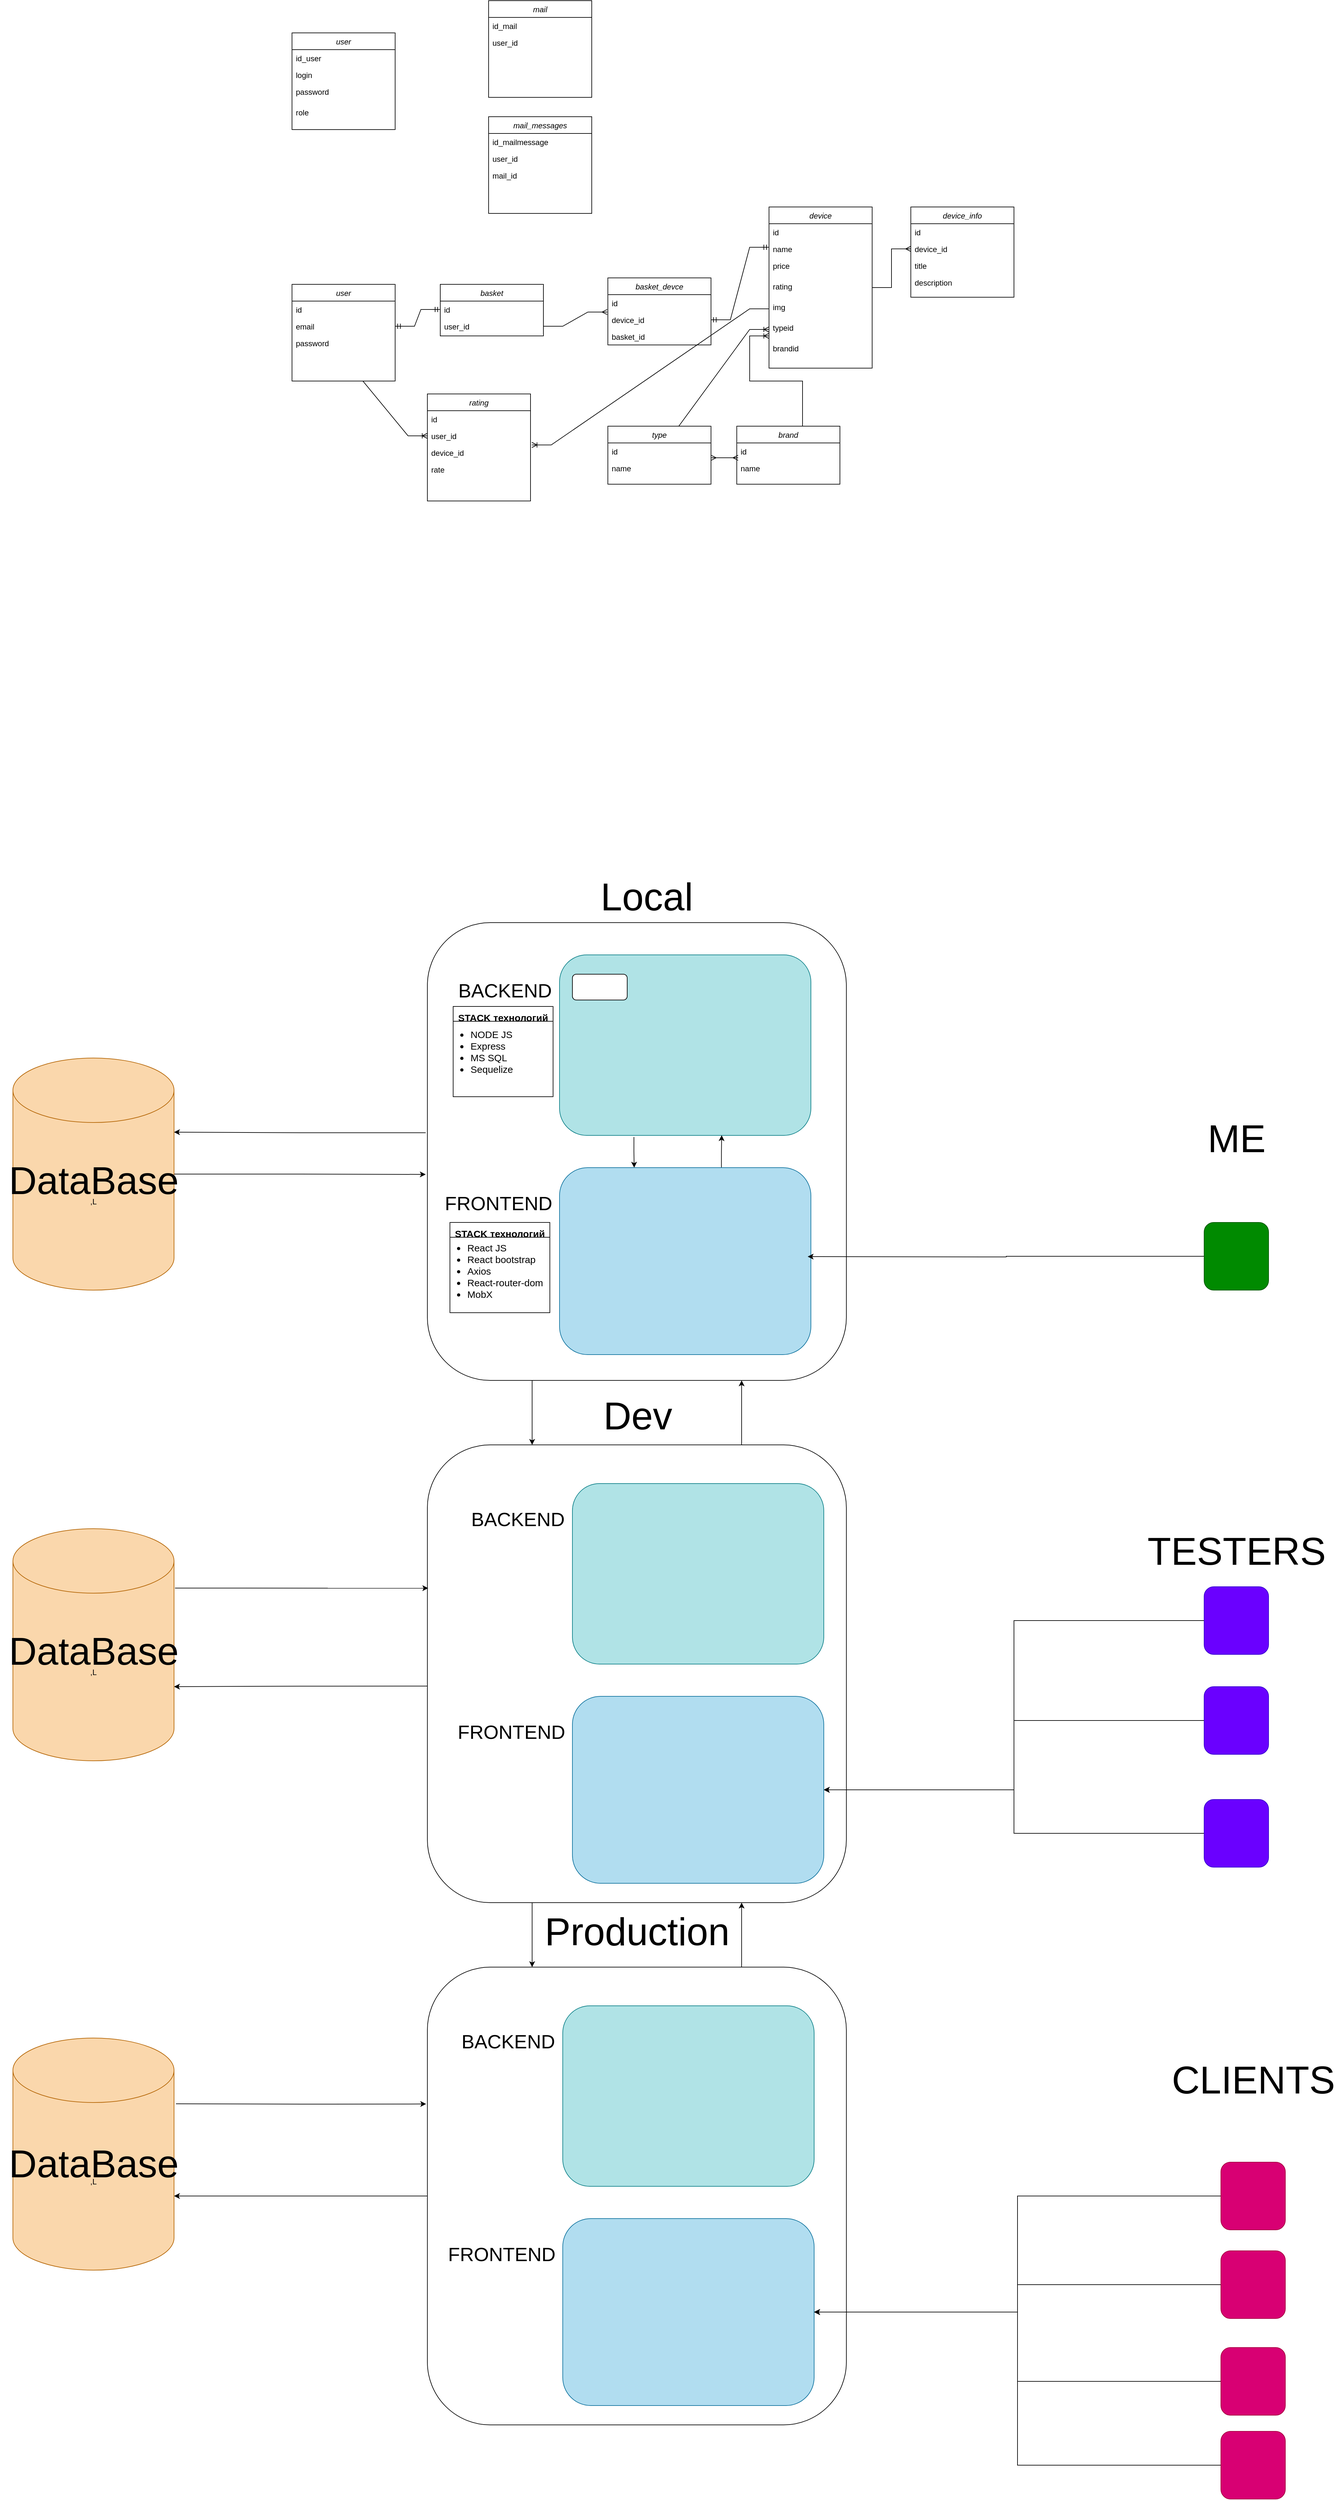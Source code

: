 <mxfile version="20.6.0" type="github">
  <diagram id="C5RBs43oDa-KdzZeNtuy" name="Page-1">
    <mxGraphModel dx="3427" dy="2606" grid="1" gridSize="10" guides="1" tooltips="1" connect="1" arrows="1" fold="1" page="1" pageScale="1" pageWidth="827" pageHeight="1169" math="0" shadow="0">
      <root>
        <mxCell id="WIyWlLk6GJQsqaUBKTNV-0" />
        <mxCell id="WIyWlLk6GJQsqaUBKTNV-1" parent="WIyWlLk6GJQsqaUBKTNV-0" />
        <mxCell id="zkfFHV4jXpPFQw0GAbJ--0" value="user" style="swimlane;fontStyle=2;align=center;verticalAlign=top;childLayout=stackLayout;horizontal=1;startSize=26;horizontalStack=0;resizeParent=1;resizeLast=0;collapsible=1;marginBottom=0;rounded=0;shadow=0;strokeWidth=1;" parent="WIyWlLk6GJQsqaUBKTNV-1" vertex="1">
          <mxGeometry x="-250" y="-300" width="160" height="150" as="geometry">
            <mxRectangle x="230" y="140" width="160" height="26" as="alternateBounds" />
          </mxGeometry>
        </mxCell>
        <mxCell id="zkfFHV4jXpPFQw0GAbJ--1" value="id" style="text;align=left;verticalAlign=top;spacingLeft=4;spacingRight=4;overflow=hidden;rotatable=0;points=[[0,0.5],[1,0.5]];portConstraint=eastwest;" parent="zkfFHV4jXpPFQw0GAbJ--0" vertex="1">
          <mxGeometry y="26" width="160" height="26" as="geometry" />
        </mxCell>
        <mxCell id="zkfFHV4jXpPFQw0GAbJ--2" value="email" style="text;align=left;verticalAlign=top;spacingLeft=4;spacingRight=4;overflow=hidden;rotatable=0;points=[[0,0.5],[1,0.5]];portConstraint=eastwest;rounded=0;shadow=0;html=0;" parent="zkfFHV4jXpPFQw0GAbJ--0" vertex="1">
          <mxGeometry y="52" width="160" height="26" as="geometry" />
        </mxCell>
        <mxCell id="zkfFHV4jXpPFQw0GAbJ--3" value="password" style="text;align=left;verticalAlign=top;spacingLeft=4;spacingRight=4;overflow=hidden;rotatable=0;points=[[0,0.5],[1,0.5]];portConstraint=eastwest;rounded=0;shadow=0;html=0;" parent="zkfFHV4jXpPFQw0GAbJ--0" vertex="1">
          <mxGeometry y="78" width="160" height="32" as="geometry" />
        </mxCell>
        <mxCell id="rboangWgK6ihW0emlWpL-8" value="basket" style="swimlane;fontStyle=2;align=center;verticalAlign=top;childLayout=stackLayout;horizontal=1;startSize=26;horizontalStack=0;resizeParent=1;resizeLast=0;collapsible=1;marginBottom=0;rounded=0;shadow=0;strokeWidth=1;" parent="WIyWlLk6GJQsqaUBKTNV-1" vertex="1">
          <mxGeometry x="-20" y="-300" width="160" height="80" as="geometry">
            <mxRectangle x="230" y="140" width="160" height="26" as="alternateBounds" />
          </mxGeometry>
        </mxCell>
        <mxCell id="rboangWgK6ihW0emlWpL-9" value="id" style="text;align=left;verticalAlign=top;spacingLeft=4;spacingRight=4;overflow=hidden;rotatable=0;points=[[0,0.5],[1,0.5]];portConstraint=eastwest;" parent="rboangWgK6ihW0emlWpL-8" vertex="1">
          <mxGeometry y="26" width="160" height="26" as="geometry" />
        </mxCell>
        <mxCell id="rboangWgK6ihW0emlWpL-10" value="user_id" style="text;align=left;verticalAlign=top;spacingLeft=4;spacingRight=4;overflow=hidden;rotatable=0;points=[[0,0.5],[1,0.5]];portConstraint=eastwest;rounded=0;shadow=0;html=0;" parent="rboangWgK6ihW0emlWpL-8" vertex="1">
          <mxGeometry y="52" width="160" height="26" as="geometry" />
        </mxCell>
        <mxCell id="rboangWgK6ihW0emlWpL-14" value="" style="edgeStyle=entityRelationEdgeStyle;fontSize=12;html=1;endArrow=ERmandOne;startArrow=ERmandOne;rounded=0;exitX=1;exitY=0.5;exitDx=0;exitDy=0;entryX=0;entryY=0.5;entryDx=0;entryDy=0;" parent="WIyWlLk6GJQsqaUBKTNV-1" source="zkfFHV4jXpPFQw0GAbJ--2" target="rboangWgK6ihW0emlWpL-9" edge="1">
          <mxGeometry width="100" height="100" relative="1" as="geometry">
            <mxPoint x="200" y="-200" as="sourcePoint" />
            <mxPoint x="300" y="-300" as="targetPoint" />
          </mxGeometry>
        </mxCell>
        <mxCell id="rboangWgK6ihW0emlWpL-15" value="device" style="swimlane;fontStyle=2;align=center;verticalAlign=top;childLayout=stackLayout;horizontal=1;startSize=26;horizontalStack=0;resizeParent=1;resizeLast=0;collapsible=1;marginBottom=0;rounded=0;shadow=0;strokeWidth=1;" parent="WIyWlLk6GJQsqaUBKTNV-1" vertex="1">
          <mxGeometry x="490" y="-420" width="160" height="250" as="geometry">
            <mxRectangle x="230" y="140" width="160" height="26" as="alternateBounds" />
          </mxGeometry>
        </mxCell>
        <mxCell id="rboangWgK6ihW0emlWpL-16" value="id" style="text;align=left;verticalAlign=top;spacingLeft=4;spacingRight=4;overflow=hidden;rotatable=0;points=[[0,0.5],[1,0.5]];portConstraint=eastwest;" parent="rboangWgK6ihW0emlWpL-15" vertex="1">
          <mxGeometry y="26" width="160" height="26" as="geometry" />
        </mxCell>
        <mxCell id="rboangWgK6ihW0emlWpL-17" value="name" style="text;align=left;verticalAlign=top;spacingLeft=4;spacingRight=4;overflow=hidden;rotatable=0;points=[[0,0.5],[1,0.5]];portConstraint=eastwest;rounded=0;shadow=0;html=0;" parent="rboangWgK6ihW0emlWpL-15" vertex="1">
          <mxGeometry y="52" width="160" height="26" as="geometry" />
        </mxCell>
        <mxCell id="rboangWgK6ihW0emlWpL-18" value="price" style="text;align=left;verticalAlign=top;spacingLeft=4;spacingRight=4;overflow=hidden;rotatable=0;points=[[0,0.5],[1,0.5]];portConstraint=eastwest;rounded=0;shadow=0;html=0;" parent="rboangWgK6ihW0emlWpL-15" vertex="1">
          <mxGeometry y="78" width="160" height="32" as="geometry" />
        </mxCell>
        <mxCell id="rboangWgK6ihW0emlWpL-19" value="rating" style="text;align=left;verticalAlign=top;spacingLeft=4;spacingRight=4;overflow=hidden;rotatable=0;points=[[0,0.5],[1,0.5]];portConstraint=eastwest;rounded=0;shadow=0;html=0;" parent="rboangWgK6ihW0emlWpL-15" vertex="1">
          <mxGeometry y="110" width="160" height="32" as="geometry" />
        </mxCell>
        <mxCell id="rboangWgK6ihW0emlWpL-20" value="img" style="text;align=left;verticalAlign=top;spacingLeft=4;spacingRight=4;overflow=hidden;rotatable=0;points=[[0,0.5],[1,0.5]];portConstraint=eastwest;rounded=0;shadow=0;html=0;" parent="rboangWgK6ihW0emlWpL-15" vertex="1">
          <mxGeometry y="142" width="160" height="32" as="geometry" />
        </mxCell>
        <mxCell id="rboangWgK6ihW0emlWpL-21" value="typeid" style="text;align=left;verticalAlign=top;spacingLeft=4;spacingRight=4;overflow=hidden;rotatable=0;points=[[0,0.5],[1,0.5]];portConstraint=eastwest;rounded=0;shadow=0;html=0;" parent="rboangWgK6ihW0emlWpL-15" vertex="1">
          <mxGeometry y="174" width="160" height="32" as="geometry" />
        </mxCell>
        <mxCell id="rboangWgK6ihW0emlWpL-22" value="brandid" style="text;align=left;verticalAlign=top;spacingLeft=4;spacingRight=4;overflow=hidden;rotatable=0;points=[[0,0.5],[1,0.5]];portConstraint=eastwest;rounded=0;shadow=0;html=0;" parent="rboangWgK6ihW0emlWpL-15" vertex="1">
          <mxGeometry y="206" width="160" height="32" as="geometry" />
        </mxCell>
        <mxCell id="rboangWgK6ihW0emlWpL-23" value="brand" style="swimlane;fontStyle=2;align=center;verticalAlign=top;childLayout=stackLayout;horizontal=1;startSize=26;horizontalStack=0;resizeParent=1;resizeLast=0;collapsible=1;marginBottom=0;rounded=0;shadow=0;strokeWidth=1;" parent="WIyWlLk6GJQsqaUBKTNV-1" vertex="1">
          <mxGeometry x="440" y="-80" width="160" height="90" as="geometry">
            <mxRectangle x="230" y="140" width="160" height="26" as="alternateBounds" />
          </mxGeometry>
        </mxCell>
        <mxCell id="rboangWgK6ihW0emlWpL-24" value="id" style="text;align=left;verticalAlign=top;spacingLeft=4;spacingRight=4;overflow=hidden;rotatable=0;points=[[0,0.5],[1,0.5]];portConstraint=eastwest;" parent="rboangWgK6ihW0emlWpL-23" vertex="1">
          <mxGeometry y="26" width="160" height="26" as="geometry" />
        </mxCell>
        <mxCell id="rboangWgK6ihW0emlWpL-25" value="name" style="text;align=left;verticalAlign=top;spacingLeft=4;spacingRight=4;overflow=hidden;rotatable=0;points=[[0,0.5],[1,0.5]];portConstraint=eastwest;rounded=0;shadow=0;html=0;" parent="rboangWgK6ihW0emlWpL-23" vertex="1">
          <mxGeometry y="52" width="160" height="26" as="geometry" />
        </mxCell>
        <mxCell id="rboangWgK6ihW0emlWpL-31" value="type" style="swimlane;fontStyle=2;align=center;verticalAlign=top;childLayout=stackLayout;horizontal=1;startSize=26;horizontalStack=0;resizeParent=1;resizeLast=0;collapsible=1;marginBottom=0;rounded=0;shadow=0;strokeWidth=1;" parent="WIyWlLk6GJQsqaUBKTNV-1" vertex="1">
          <mxGeometry x="240" y="-80" width="160" height="90" as="geometry">
            <mxRectangle x="230" y="140" width="160" height="26" as="alternateBounds" />
          </mxGeometry>
        </mxCell>
        <mxCell id="rboangWgK6ihW0emlWpL-32" value="id" style="text;align=left;verticalAlign=top;spacingLeft=4;spacingRight=4;overflow=hidden;rotatable=0;points=[[0,0.5],[1,0.5]];portConstraint=eastwest;" parent="rboangWgK6ihW0emlWpL-31" vertex="1">
          <mxGeometry y="26" width="160" height="26" as="geometry" />
        </mxCell>
        <mxCell id="rboangWgK6ihW0emlWpL-33" value="name" style="text;align=left;verticalAlign=top;spacingLeft=4;spacingRight=4;overflow=hidden;rotatable=0;points=[[0,0.5],[1,0.5]];portConstraint=eastwest;rounded=0;shadow=0;html=0;" parent="rboangWgK6ihW0emlWpL-31" vertex="1">
          <mxGeometry y="52" width="160" height="26" as="geometry" />
        </mxCell>
        <mxCell id="rboangWgK6ihW0emlWpL-39" value="" style="edgeStyle=entityRelationEdgeStyle;fontSize=12;html=1;endArrow=ERoneToMany;rounded=0;entryX=0;entryY=0.5;entryDx=0;entryDy=0;exitX=0.5;exitY=0;exitDx=0;exitDy=0;" parent="WIyWlLk6GJQsqaUBKTNV-1" source="rboangWgK6ihW0emlWpL-31" target="rboangWgK6ihW0emlWpL-21" edge="1">
          <mxGeometry width="100" height="100" relative="1" as="geometry">
            <mxPoint x="150" y="-110" as="sourcePoint" />
            <mxPoint x="250" y="-210" as="targetPoint" />
          </mxGeometry>
        </mxCell>
        <mxCell id="rboangWgK6ihW0emlWpL-44" value="" style="edgeStyle=entityRelationEdgeStyle;fontSize=12;html=1;endArrow=ERmany;startArrow=ERmany;rounded=0;entryX=0.013;entryY=-0.115;entryDx=0;entryDy=0;entryPerimeter=0;exitX=1;exitY=0.885;exitDx=0;exitDy=0;exitPerimeter=0;" parent="WIyWlLk6GJQsqaUBKTNV-1" source="rboangWgK6ihW0emlWpL-32" target="rboangWgK6ihW0emlWpL-25" edge="1">
          <mxGeometry width="100" height="100" relative="1" as="geometry">
            <mxPoint x="150" y="-110" as="sourcePoint" />
            <mxPoint x="250" y="-210" as="targetPoint" />
          </mxGeometry>
        </mxCell>
        <mxCell id="rboangWgK6ihW0emlWpL-45" value="device_info" style="swimlane;fontStyle=2;align=center;verticalAlign=top;childLayout=stackLayout;horizontal=1;startSize=26;horizontalStack=0;resizeParent=1;resizeLast=0;collapsible=1;marginBottom=0;rounded=0;shadow=0;strokeWidth=1;" parent="WIyWlLk6GJQsqaUBKTNV-1" vertex="1">
          <mxGeometry x="710" y="-420" width="160" height="140" as="geometry">
            <mxRectangle x="230" y="140" width="160" height="26" as="alternateBounds" />
          </mxGeometry>
        </mxCell>
        <mxCell id="rboangWgK6ihW0emlWpL-46" value="id" style="text;align=left;verticalAlign=top;spacingLeft=4;spacingRight=4;overflow=hidden;rotatable=0;points=[[0,0.5],[1,0.5]];portConstraint=eastwest;" parent="rboangWgK6ihW0emlWpL-45" vertex="1">
          <mxGeometry y="26" width="160" height="26" as="geometry" />
        </mxCell>
        <mxCell id="rboangWgK6ihW0emlWpL-47" value="device_id" style="text;align=left;verticalAlign=top;spacingLeft=4;spacingRight=4;overflow=hidden;rotatable=0;points=[[0,0.5],[1,0.5]];portConstraint=eastwest;rounded=0;shadow=0;html=0;" parent="rboangWgK6ihW0emlWpL-45" vertex="1">
          <mxGeometry y="52" width="160" height="26" as="geometry" />
        </mxCell>
        <mxCell id="rboangWgK6ihW0emlWpL-48" value="title" style="text;align=left;verticalAlign=top;spacingLeft=4;spacingRight=4;overflow=hidden;rotatable=0;points=[[0,0.5],[1,0.5]];portConstraint=eastwest;rounded=0;shadow=0;html=0;" parent="rboangWgK6ihW0emlWpL-45" vertex="1">
          <mxGeometry y="78" width="160" height="26" as="geometry" />
        </mxCell>
        <mxCell id="rboangWgK6ihW0emlWpL-54" value="description" style="text;align=left;verticalAlign=top;spacingLeft=4;spacingRight=4;overflow=hidden;rotatable=0;points=[[0,0.5],[1,0.5]];portConstraint=eastwest;rounded=0;shadow=0;html=0;" parent="rboangWgK6ihW0emlWpL-45" vertex="1">
          <mxGeometry y="104" width="160" height="26" as="geometry" />
        </mxCell>
        <mxCell id="rboangWgK6ihW0emlWpL-52" value="" style="edgeStyle=entityRelationEdgeStyle;fontSize=12;html=1;endArrow=ERmany;rounded=0;exitX=1;exitY=0.5;exitDx=0;exitDy=0;entryX=0;entryY=0.5;entryDx=0;entryDy=0;" parent="WIyWlLk6GJQsqaUBKTNV-1" source="rboangWgK6ihW0emlWpL-15" target="rboangWgK6ihW0emlWpL-47" edge="1">
          <mxGeometry width="100" height="100" relative="1" as="geometry">
            <mxPoint x="840" y="-120" as="sourcePoint" />
            <mxPoint x="940" y="-220" as="targetPoint" />
          </mxGeometry>
        </mxCell>
        <mxCell id="rboangWgK6ihW0emlWpL-53" value="" style="edgeStyle=entityRelationEdgeStyle;fontSize=12;html=1;endArrow=ERoneToMany;rounded=0;exitX=0.45;exitY=0;exitDx=0;exitDy=0;exitPerimeter=0;" parent="WIyWlLk6GJQsqaUBKTNV-1" source="rboangWgK6ihW0emlWpL-23" edge="1">
          <mxGeometry width="100" height="100" relative="1" as="geometry">
            <mxPoint x="330" y="-70" as="sourcePoint" />
            <mxPoint x="490" y="-220" as="targetPoint" />
          </mxGeometry>
        </mxCell>
        <mxCell id="rboangWgK6ihW0emlWpL-55" value="basket_devce" style="swimlane;fontStyle=2;align=center;verticalAlign=top;childLayout=stackLayout;horizontal=1;startSize=26;horizontalStack=0;resizeParent=1;resizeLast=0;collapsible=1;marginBottom=0;rounded=0;shadow=0;strokeWidth=1;" parent="WIyWlLk6GJQsqaUBKTNV-1" vertex="1">
          <mxGeometry x="240" y="-310" width="160" height="104" as="geometry">
            <mxRectangle x="230" y="140" width="160" height="26" as="alternateBounds" />
          </mxGeometry>
        </mxCell>
        <mxCell id="rboangWgK6ihW0emlWpL-56" value="id" style="text;align=left;verticalAlign=top;spacingLeft=4;spacingRight=4;overflow=hidden;rotatable=0;points=[[0,0.5],[1,0.5]];portConstraint=eastwest;" parent="rboangWgK6ihW0emlWpL-55" vertex="1">
          <mxGeometry y="26" width="160" height="26" as="geometry" />
        </mxCell>
        <mxCell id="rboangWgK6ihW0emlWpL-57" value="device_id" style="text;align=left;verticalAlign=top;spacingLeft=4;spacingRight=4;overflow=hidden;rotatable=0;points=[[0,0.5],[1,0.5]];portConstraint=eastwest;rounded=0;shadow=0;html=0;" parent="rboangWgK6ihW0emlWpL-55" vertex="1">
          <mxGeometry y="52" width="160" height="26" as="geometry" />
        </mxCell>
        <mxCell id="rboangWgK6ihW0emlWpL-58" value="basket_id" style="text;align=left;verticalAlign=top;spacingLeft=4;spacingRight=4;overflow=hidden;rotatable=0;points=[[0,0.5],[1,0.5]];portConstraint=eastwest;rounded=0;shadow=0;html=0;" parent="rboangWgK6ihW0emlWpL-55" vertex="1">
          <mxGeometry y="78" width="160" height="26" as="geometry" />
        </mxCell>
        <mxCell id="rboangWgK6ihW0emlWpL-59" value="" style="edgeStyle=entityRelationEdgeStyle;fontSize=12;html=1;endArrow=ERmany;rounded=0;exitX=1;exitY=0.5;exitDx=0;exitDy=0;entryX=-0.006;entryY=1.038;entryDx=0;entryDy=0;entryPerimeter=0;" parent="WIyWlLk6GJQsqaUBKTNV-1" source="rboangWgK6ihW0emlWpL-10" target="rboangWgK6ihW0emlWpL-56" edge="1">
          <mxGeometry width="100" height="100" relative="1" as="geometry">
            <mxPoint x="450" y="-110" as="sourcePoint" />
            <mxPoint x="550" y="-210" as="targetPoint" />
          </mxGeometry>
        </mxCell>
        <mxCell id="6lR0rW1rz3o3aoI56mxL-0" value="" style="edgeStyle=entityRelationEdgeStyle;fontSize=12;html=1;endArrow=ERmandOne;startArrow=ERmandOne;rounded=0;exitX=1;exitY=0.5;exitDx=0;exitDy=0;entryX=0;entryY=0.25;entryDx=0;entryDy=0;" parent="WIyWlLk6GJQsqaUBKTNV-1" source="rboangWgK6ihW0emlWpL-57" target="rboangWgK6ihW0emlWpL-15" edge="1">
          <mxGeometry width="100" height="100" relative="1" as="geometry">
            <mxPoint x="340" y="-110" as="sourcePoint" />
            <mxPoint x="440" y="-210" as="targetPoint" />
          </mxGeometry>
        </mxCell>
        <mxCell id="6lR0rW1rz3o3aoI56mxL-1" value="rating&#xa;" style="swimlane;fontStyle=2;align=center;verticalAlign=top;childLayout=stackLayout;horizontal=1;startSize=26;horizontalStack=0;resizeParent=1;resizeLast=0;collapsible=1;marginBottom=0;rounded=0;shadow=0;strokeWidth=1;" parent="WIyWlLk6GJQsqaUBKTNV-1" vertex="1">
          <mxGeometry x="-40" y="-130" width="160" height="166" as="geometry">
            <mxRectangle x="230" y="140" width="160" height="26" as="alternateBounds" />
          </mxGeometry>
        </mxCell>
        <mxCell id="6lR0rW1rz3o3aoI56mxL-2" value="id" style="text;align=left;verticalAlign=top;spacingLeft=4;spacingRight=4;overflow=hidden;rotatable=0;points=[[0,0.5],[1,0.5]];portConstraint=eastwest;" parent="6lR0rW1rz3o3aoI56mxL-1" vertex="1">
          <mxGeometry y="26" width="160" height="26" as="geometry" />
        </mxCell>
        <mxCell id="6lR0rW1rz3o3aoI56mxL-3" value="user_id" style="text;align=left;verticalAlign=top;spacingLeft=4;spacingRight=4;overflow=hidden;rotatable=0;points=[[0,0.5],[1,0.5]];portConstraint=eastwest;rounded=0;shadow=0;html=0;" parent="6lR0rW1rz3o3aoI56mxL-1" vertex="1">
          <mxGeometry y="52" width="160" height="26" as="geometry" />
        </mxCell>
        <mxCell id="6lR0rW1rz3o3aoI56mxL-4" value="device_id" style="text;align=left;verticalAlign=top;spacingLeft=4;spacingRight=4;overflow=hidden;rotatable=0;points=[[0,0.5],[1,0.5]];portConstraint=eastwest;rounded=0;shadow=0;html=0;" parent="6lR0rW1rz3o3aoI56mxL-1" vertex="1">
          <mxGeometry y="78" width="160" height="26" as="geometry" />
        </mxCell>
        <mxCell id="6lR0rW1rz3o3aoI56mxL-5" value="rate" style="text;align=left;verticalAlign=top;spacingLeft=4;spacingRight=4;overflow=hidden;rotatable=0;points=[[0,0.5],[1,0.5]];portConstraint=eastwest;rounded=0;shadow=0;html=0;" parent="6lR0rW1rz3o3aoI56mxL-1" vertex="1">
          <mxGeometry y="104" width="160" height="26" as="geometry" />
        </mxCell>
        <mxCell id="6lR0rW1rz3o3aoI56mxL-6" value="" style="edgeStyle=entityRelationEdgeStyle;fontSize=12;html=1;endArrow=ERoneToMany;rounded=0;exitX=0;exitY=0.5;exitDx=0;exitDy=0;entryX=1.013;entryY=0.043;entryDx=0;entryDy=0;entryPerimeter=0;" parent="WIyWlLk6GJQsqaUBKTNV-1" source="rboangWgK6ihW0emlWpL-20" target="6lR0rW1rz3o3aoI56mxL-4" edge="1">
          <mxGeometry width="100" height="100" relative="1" as="geometry">
            <mxPoint x="330" y="-40" as="sourcePoint" />
            <mxPoint x="430" y="-140" as="targetPoint" />
          </mxGeometry>
        </mxCell>
        <mxCell id="6lR0rW1rz3o3aoI56mxL-7" value="" style="edgeStyle=entityRelationEdgeStyle;fontSize=12;html=1;endArrow=ERoneToMany;rounded=0;exitX=0.5;exitY=1;exitDx=0;exitDy=0;entryX=0;entryY=0.5;entryDx=0;entryDy=0;" parent="WIyWlLk6GJQsqaUBKTNV-1" source="zkfFHV4jXpPFQw0GAbJ--0" target="6lR0rW1rz3o3aoI56mxL-3" edge="1">
          <mxGeometry width="100" height="100" relative="1" as="geometry">
            <mxPoint x="330" y="-40" as="sourcePoint" />
            <mxPoint x="-100" y="20" as="targetPoint" />
          </mxGeometry>
        </mxCell>
        <mxCell id="-Y3-FACNBWRvLeMyqKT1-15" style="edgeStyle=orthogonalEdgeStyle;rounded=0;orthogonalLoop=1;jettySize=auto;html=1;exitX=-0.004;exitY=0.459;exitDx=0;exitDy=0;entryX=1;entryY=0;entryDx=0;entryDy=115;entryPerimeter=0;fontSize=60;exitPerimeter=0;" parent="WIyWlLk6GJQsqaUBKTNV-1" source="-Y3-FACNBWRvLeMyqKT1-0" target="-Y3-FACNBWRvLeMyqKT1-1" edge="1">
          <mxGeometry relative="1" as="geometry" />
        </mxCell>
        <mxCell id="-Y3-FACNBWRvLeMyqKT1-36" style="edgeStyle=orthogonalEdgeStyle;rounded=0;orthogonalLoop=1;jettySize=auto;html=1;entryX=0.25;entryY=0;entryDx=0;entryDy=0;fontSize=30;exitX=0.25;exitY=1;exitDx=0;exitDy=0;" parent="WIyWlLk6GJQsqaUBKTNV-1" source="-Y3-FACNBWRvLeMyqKT1-0" target="-Y3-FACNBWRvLeMyqKT1-3" edge="1">
          <mxGeometry relative="1" as="geometry" />
        </mxCell>
        <mxCell id="-Y3-FACNBWRvLeMyqKT1-0" value="" style="rounded=1;whiteSpace=wrap;html=1;" parent="WIyWlLk6GJQsqaUBKTNV-1" vertex="1">
          <mxGeometry x="-40" y="690" width="650" height="710" as="geometry" />
        </mxCell>
        <mxCell id="-Y3-FACNBWRvLeMyqKT1-16" style="edgeStyle=orthogonalEdgeStyle;rounded=0;orthogonalLoop=1;jettySize=auto;html=1;fontSize=60;entryX=-0.004;entryY=0.55;entryDx=0;entryDy=0;entryPerimeter=0;" parent="WIyWlLk6GJQsqaUBKTNV-1" source="-Y3-FACNBWRvLeMyqKT1-1" target="-Y3-FACNBWRvLeMyqKT1-0" edge="1">
          <mxGeometry relative="1" as="geometry" />
        </mxCell>
        <mxCell id="-Y3-FACNBWRvLeMyqKT1-1" value=",L" style="shape=cylinder3;whiteSpace=wrap;html=1;boundedLbl=1;backgroundOutline=1;size=50;fillColor=#fad7ac;strokeColor=#b46504;" parent="WIyWlLk6GJQsqaUBKTNV-1" vertex="1">
          <mxGeometry x="-683" y="900" width="250" height="360" as="geometry" />
        </mxCell>
        <mxCell id="-Y3-FACNBWRvLeMyqKT1-37" style="edgeStyle=orthogonalEdgeStyle;rounded=0;orthogonalLoop=1;jettySize=auto;html=1;entryX=0.75;entryY=1;entryDx=0;entryDy=0;fontSize=30;exitX=0.75;exitY=0;exitDx=0;exitDy=0;" parent="WIyWlLk6GJQsqaUBKTNV-1" source="-Y3-FACNBWRvLeMyqKT1-3" target="-Y3-FACNBWRvLeMyqKT1-0" edge="1">
          <mxGeometry relative="1" as="geometry">
            <Array as="points" />
          </mxGeometry>
        </mxCell>
        <mxCell id="-Y3-FACNBWRvLeMyqKT1-50" style="edgeStyle=orthogonalEdgeStyle;rounded=0;orthogonalLoop=1;jettySize=auto;html=1;entryX=0.25;entryY=0;entryDx=0;entryDy=0;fontSize=30;exitX=0.25;exitY=1;exitDx=0;exitDy=0;" parent="WIyWlLk6GJQsqaUBKTNV-1" source="-Y3-FACNBWRvLeMyqKT1-3" target="-Y3-FACNBWRvLeMyqKT1-4" edge="1">
          <mxGeometry relative="1" as="geometry" />
        </mxCell>
        <mxCell id="-Y3-FACNBWRvLeMyqKT1-56" style="edgeStyle=orthogonalEdgeStyle;rounded=0;orthogonalLoop=1;jettySize=auto;html=1;entryX=1;entryY=0;entryDx=0;entryDy=245;entryPerimeter=0;fontSize=30;exitX=0.001;exitY=0.527;exitDx=0;exitDy=0;exitPerimeter=0;" parent="WIyWlLk6GJQsqaUBKTNV-1" source="-Y3-FACNBWRvLeMyqKT1-3" target="-Y3-FACNBWRvLeMyqKT1-51" edge="1">
          <mxGeometry relative="1" as="geometry">
            <mxPoint x="-50" y="1870" as="sourcePoint" />
          </mxGeometry>
        </mxCell>
        <mxCell id="-Y3-FACNBWRvLeMyqKT1-3" value="" style="rounded=1;whiteSpace=wrap;html=1;" parent="WIyWlLk6GJQsqaUBKTNV-1" vertex="1">
          <mxGeometry x="-40" y="1500" width="650" height="710" as="geometry" />
        </mxCell>
        <mxCell id="-Y3-FACNBWRvLeMyqKT1-49" style="edgeStyle=orthogonalEdgeStyle;rounded=0;orthogonalLoop=1;jettySize=auto;html=1;entryX=0.75;entryY=1;entryDx=0;entryDy=0;fontSize=30;exitX=0.75;exitY=0;exitDx=0;exitDy=0;" parent="WIyWlLk6GJQsqaUBKTNV-1" source="-Y3-FACNBWRvLeMyqKT1-4" target="-Y3-FACNBWRvLeMyqKT1-3" edge="1">
          <mxGeometry relative="1" as="geometry" />
        </mxCell>
        <mxCell id="-Y3-FACNBWRvLeMyqKT1-58" style="edgeStyle=orthogonalEdgeStyle;rounded=0;orthogonalLoop=1;jettySize=auto;html=1;entryX=1;entryY=0;entryDx=0;entryDy=245;entryPerimeter=0;fontSize=30;" parent="WIyWlLk6GJQsqaUBKTNV-1" source="-Y3-FACNBWRvLeMyqKT1-4" target="-Y3-FACNBWRvLeMyqKT1-53" edge="1">
          <mxGeometry relative="1" as="geometry" />
        </mxCell>
        <mxCell id="-Y3-FACNBWRvLeMyqKT1-4" value="" style="rounded=1;whiteSpace=wrap;html=1;" parent="WIyWlLk6GJQsqaUBKTNV-1" vertex="1">
          <mxGeometry x="-40" y="2310" width="650" height="710" as="geometry" />
        </mxCell>
        <mxCell id="-Y3-FACNBWRvLeMyqKT1-11" value="&lt;font style=&quot;font-size: 60px;&quot;&gt;DataBase&lt;/font&gt;" style="text;html=1;align=center;verticalAlign=middle;resizable=0;points=[];autosize=1;strokeColor=none;fillColor=none;fontSize=40;" parent="WIyWlLk6GJQsqaUBKTNV-1" vertex="1">
          <mxGeometry x="-703" y="1045" width="290" height="90" as="geometry" />
        </mxCell>
        <mxCell id="-Y3-FACNBWRvLeMyqKT1-12" value="&lt;font style=&quot;font-size: 30px;&quot;&gt;BACKEND&lt;/font&gt;" style="text;html=1;align=center;verticalAlign=middle;resizable=0;points=[];autosize=1;strokeColor=none;fillColor=none;fontSize=60;" parent="WIyWlLk6GJQsqaUBKTNV-1" vertex="1">
          <mxGeometry x="-5" y="740" width="170" height="90" as="geometry" />
        </mxCell>
        <mxCell id="-Y3-FACNBWRvLeMyqKT1-17" value="Local" style="text;html=1;align=center;verticalAlign=middle;resizable=0;points=[];autosize=1;strokeColor=none;fillColor=none;fontSize=60;" parent="WIyWlLk6GJQsqaUBKTNV-1" vertex="1">
          <mxGeometry x="215" y="605" width="170" height="90" as="geometry" />
        </mxCell>
        <mxCell id="-Y3-FACNBWRvLeMyqKT1-18" value="&lt;div&gt;Dev&lt;/div&gt;" style="text;html=1;align=center;verticalAlign=middle;resizable=0;points=[];autosize=1;strokeColor=none;fillColor=none;fontSize=60;" parent="WIyWlLk6GJQsqaUBKTNV-1" vertex="1">
          <mxGeometry x="221" y="1410" width="130" height="90" as="geometry" />
        </mxCell>
        <mxCell id="-Y3-FACNBWRvLeMyqKT1-19" value="Production" style="text;html=1;align=center;verticalAlign=middle;resizable=0;points=[];autosize=1;strokeColor=none;fillColor=none;fontSize=60;" parent="WIyWlLk6GJQsqaUBKTNV-1" vertex="1">
          <mxGeometry x="130" y="2210" width="310" height="90" as="geometry" />
        </mxCell>
        <mxCell id="-Y3-FACNBWRvLeMyqKT1-21" value="CLIENTS" style="text;html=1;align=center;verticalAlign=middle;resizable=0;points=[];autosize=1;strokeColor=none;fillColor=none;fontSize=60;" parent="WIyWlLk6GJQsqaUBKTNV-1" vertex="1">
          <mxGeometry x="1101" y="2440" width="280" height="90" as="geometry" />
        </mxCell>
        <mxCell id="-Y3-FACNBWRvLeMyqKT1-63" style="edgeStyle=orthogonalEdgeStyle;rounded=0;orthogonalLoop=1;jettySize=auto;html=1;entryX=1;entryY=0.5;entryDx=0;entryDy=0;fontSize=30;" parent="WIyWlLk6GJQsqaUBKTNV-1" source="-Y3-FACNBWRvLeMyqKT1-24" target="-Y3-FACNBWRvLeMyqKT1-41" edge="1">
          <mxGeometry relative="1" as="geometry" />
        </mxCell>
        <mxCell id="-Y3-FACNBWRvLeMyqKT1-24" value="" style="rounded=1;whiteSpace=wrap;html=1;fillColor=#6a00ff;strokeColor=#3700CC;fontColor=#ffffff;" parent="WIyWlLk6GJQsqaUBKTNV-1" vertex="1">
          <mxGeometry x="1165" y="1720" width="100" height="105" as="geometry" />
        </mxCell>
        <mxCell id="-Y3-FACNBWRvLeMyqKT1-26" value="TESTERS" style="text;html=1;align=center;verticalAlign=middle;resizable=0;points=[];autosize=1;strokeColor=none;fillColor=none;fontSize=60;" parent="WIyWlLk6GJQsqaUBKTNV-1" vertex="1">
          <mxGeometry x="1065" y="1620" width="300" height="90" as="geometry" />
        </mxCell>
        <mxCell id="-Y3-FACNBWRvLeMyqKT1-29" value="ME" style="text;html=1;align=center;verticalAlign=middle;resizable=0;points=[];autosize=1;strokeColor=none;fillColor=none;fontSize=60;" parent="WIyWlLk6GJQsqaUBKTNV-1" vertex="1">
          <mxGeometry x="1160" y="980" width="110" height="90" as="geometry" />
        </mxCell>
        <mxCell id="-Y3-FACNBWRvLeMyqKT1-34" style="edgeStyle=orthogonalEdgeStyle;rounded=0;orthogonalLoop=1;jettySize=auto;html=1;fontSize=30;exitX=0.296;exitY=1.009;exitDx=0;exitDy=0;exitPerimeter=0;entryX=0.297;entryY=0;entryDx=0;entryDy=0;entryPerimeter=0;" parent="WIyWlLk6GJQsqaUBKTNV-1" source="-Y3-FACNBWRvLeMyqKT1-30" target="-Y3-FACNBWRvLeMyqKT1-32" edge="1">
          <mxGeometry relative="1" as="geometry" />
        </mxCell>
        <mxCell id="-Y3-FACNBWRvLeMyqKT1-30" value="" style="rounded=1;whiteSpace=wrap;html=1;fontSize=60;fillColor=#b0e3e6;strokeColor=#0e8088;" parent="WIyWlLk6GJQsqaUBKTNV-1" vertex="1">
          <mxGeometry x="165" y="740" width="390" height="280" as="geometry" />
        </mxCell>
        <mxCell id="-Y3-FACNBWRvLeMyqKT1-35" style="edgeStyle=orthogonalEdgeStyle;rounded=0;orthogonalLoop=1;jettySize=auto;html=1;fontSize=30;entryX=0.645;entryY=0.999;entryDx=0;entryDy=0;entryPerimeter=0;exitX=0.644;exitY=0.001;exitDx=0;exitDy=0;exitPerimeter=0;" parent="WIyWlLk6GJQsqaUBKTNV-1" source="-Y3-FACNBWRvLeMyqKT1-32" target="-Y3-FACNBWRvLeMyqKT1-30" edge="1">
          <mxGeometry relative="1" as="geometry" />
        </mxCell>
        <mxCell id="-Y3-FACNBWRvLeMyqKT1-32" value="" style="rounded=1;whiteSpace=wrap;html=1;fontSize=60;fillColor=#b1ddf0;strokeColor=#10739e;" parent="WIyWlLk6GJQsqaUBKTNV-1" vertex="1">
          <mxGeometry x="165" y="1070" width="390" height="290" as="geometry" />
        </mxCell>
        <mxCell id="-Y3-FACNBWRvLeMyqKT1-33" value="&lt;font style=&quot;font-size: 30px;&quot;&gt;FRONTEND&lt;/font&gt;" style="text;html=1;align=center;verticalAlign=middle;resizable=0;points=[];autosize=1;strokeColor=none;fillColor=none;fontSize=60;" parent="WIyWlLk6GJQsqaUBKTNV-1" vertex="1">
          <mxGeometry x="-25" y="1070" width="190" height="90" as="geometry" />
        </mxCell>
        <mxCell id="-Y3-FACNBWRvLeMyqKT1-39" value="" style="rounded=1;whiteSpace=wrap;html=1;fontSize=60;fillColor=#b0e3e6;strokeColor=#0e8088;" parent="WIyWlLk6GJQsqaUBKTNV-1" vertex="1">
          <mxGeometry x="185" y="1560" width="390" height="280" as="geometry" />
        </mxCell>
        <mxCell id="-Y3-FACNBWRvLeMyqKT1-40" value="&lt;font style=&quot;font-size: 30px;&quot;&gt;BACKEND&lt;/font&gt;" style="text;html=1;align=center;verticalAlign=middle;resizable=0;points=[];autosize=1;strokeColor=none;fillColor=none;fontSize=60;" parent="WIyWlLk6GJQsqaUBKTNV-1" vertex="1">
          <mxGeometry x="15" y="1560" width="170" height="90" as="geometry" />
        </mxCell>
        <mxCell id="-Y3-FACNBWRvLeMyqKT1-41" value="" style="rounded=1;whiteSpace=wrap;html=1;fontSize=60;fillColor=#b1ddf0;strokeColor=#10739e;" parent="WIyWlLk6GJQsqaUBKTNV-1" vertex="1">
          <mxGeometry x="185" y="1890" width="390" height="290" as="geometry" />
        </mxCell>
        <mxCell id="-Y3-FACNBWRvLeMyqKT1-42" value="&lt;font style=&quot;font-size: 30px;&quot;&gt;FRONTEND&lt;/font&gt;" style="text;html=1;align=center;verticalAlign=middle;resizable=0;points=[];autosize=1;strokeColor=none;fillColor=none;fontSize=60;" parent="WIyWlLk6GJQsqaUBKTNV-1" vertex="1">
          <mxGeometry x="-5" y="1890" width="190" height="90" as="geometry" />
        </mxCell>
        <mxCell id="-Y3-FACNBWRvLeMyqKT1-43" value="" style="rounded=1;whiteSpace=wrap;html=1;fontSize=60;fillColor=#b0e3e6;strokeColor=#0e8088;" parent="WIyWlLk6GJQsqaUBKTNV-1" vertex="1">
          <mxGeometry x="170" y="2370" width="390" height="280" as="geometry" />
        </mxCell>
        <mxCell id="-Y3-FACNBWRvLeMyqKT1-44" value="&lt;font style=&quot;font-size: 30px;&quot;&gt;BACKEND&lt;/font&gt;" style="text;html=1;align=center;verticalAlign=middle;resizable=0;points=[];autosize=1;strokeColor=none;fillColor=none;fontSize=60;" parent="WIyWlLk6GJQsqaUBKTNV-1" vertex="1">
          <mxGeometry y="2370" width="170" height="90" as="geometry" />
        </mxCell>
        <mxCell id="-Y3-FACNBWRvLeMyqKT1-45" value="" style="rounded=1;whiteSpace=wrap;html=1;fontSize=60;fillColor=#b1ddf0;strokeColor=#10739e;" parent="WIyWlLk6GJQsqaUBKTNV-1" vertex="1">
          <mxGeometry x="170" y="2700" width="390" height="290" as="geometry" />
        </mxCell>
        <mxCell id="-Y3-FACNBWRvLeMyqKT1-46" value="&lt;font style=&quot;font-size: 30px;&quot;&gt;FRONTEND&lt;/font&gt;" style="text;html=1;align=center;verticalAlign=middle;resizable=0;points=[];autosize=1;strokeColor=none;fillColor=none;fontSize=60;" parent="WIyWlLk6GJQsqaUBKTNV-1" vertex="1">
          <mxGeometry x="-20" y="2700" width="190" height="90" as="geometry" />
        </mxCell>
        <mxCell id="-Y3-FACNBWRvLeMyqKT1-55" style="edgeStyle=orthogonalEdgeStyle;rounded=0;orthogonalLoop=1;jettySize=auto;html=1;entryX=0.002;entryY=0.313;entryDx=0;entryDy=0;entryPerimeter=0;fontSize=30;exitX=1.006;exitY=0.256;exitDx=0;exitDy=0;exitPerimeter=0;" parent="WIyWlLk6GJQsqaUBKTNV-1" source="-Y3-FACNBWRvLeMyqKT1-51" target="-Y3-FACNBWRvLeMyqKT1-3" edge="1">
          <mxGeometry relative="1" as="geometry" />
        </mxCell>
        <mxCell id="-Y3-FACNBWRvLeMyqKT1-51" value=",L" style="shape=cylinder3;whiteSpace=wrap;html=1;boundedLbl=1;backgroundOutline=1;size=50;fillColor=#fad7ac;strokeColor=#b46504;" parent="WIyWlLk6GJQsqaUBKTNV-1" vertex="1">
          <mxGeometry x="-683" y="1630" width="250" height="360" as="geometry" />
        </mxCell>
        <mxCell id="-Y3-FACNBWRvLeMyqKT1-52" value="&lt;font style=&quot;font-size: 60px;&quot;&gt;DataBase&lt;/font&gt;" style="text;html=1;align=center;verticalAlign=middle;resizable=0;points=[];autosize=1;strokeColor=none;fillColor=none;fontSize=40;" parent="WIyWlLk6GJQsqaUBKTNV-1" vertex="1">
          <mxGeometry x="-703" y="1775" width="290" height="90" as="geometry" />
        </mxCell>
        <mxCell id="-Y3-FACNBWRvLeMyqKT1-57" style="edgeStyle=orthogonalEdgeStyle;rounded=0;orthogonalLoop=1;jettySize=auto;html=1;entryX=-0.003;entryY=0.299;entryDx=0;entryDy=0;entryPerimeter=0;fontSize=30;" parent="WIyWlLk6GJQsqaUBKTNV-1" target="-Y3-FACNBWRvLeMyqKT1-4" edge="1">
          <mxGeometry relative="1" as="geometry">
            <mxPoint x="-430" y="2522" as="sourcePoint" />
          </mxGeometry>
        </mxCell>
        <mxCell id="-Y3-FACNBWRvLeMyqKT1-53" value=",L" style="shape=cylinder3;whiteSpace=wrap;html=1;boundedLbl=1;backgroundOutline=1;size=50;fillColor=#fad7ac;strokeColor=#b46504;" parent="WIyWlLk6GJQsqaUBKTNV-1" vertex="1">
          <mxGeometry x="-683" y="2420" width="250" height="360" as="geometry" />
        </mxCell>
        <mxCell id="-Y3-FACNBWRvLeMyqKT1-54" value="&lt;font style=&quot;font-size: 60px;&quot;&gt;DataBase&lt;/font&gt;" style="text;html=1;align=center;verticalAlign=middle;resizable=0;points=[];autosize=1;strokeColor=none;fillColor=none;fontSize=40;" parent="WIyWlLk6GJQsqaUBKTNV-1" vertex="1">
          <mxGeometry x="-703" y="2570" width="290" height="90" as="geometry" />
        </mxCell>
        <mxCell id="-Y3-FACNBWRvLeMyqKT1-62" style="edgeStyle=orthogonalEdgeStyle;rounded=0;orthogonalLoop=1;jettySize=auto;html=1;entryX=1;entryY=0.5;entryDx=0;entryDy=0;fontSize=30;" parent="WIyWlLk6GJQsqaUBKTNV-1" source="-Y3-FACNBWRvLeMyqKT1-60" target="-Y3-FACNBWRvLeMyqKT1-41" edge="1">
          <mxGeometry relative="1" as="geometry" />
        </mxCell>
        <mxCell id="-Y3-FACNBWRvLeMyqKT1-60" value="" style="rounded=1;whiteSpace=wrap;html=1;fillColor=#6a00ff;strokeColor=#3700CC;fontColor=#ffffff;" parent="WIyWlLk6GJQsqaUBKTNV-1" vertex="1">
          <mxGeometry x="1165" y="1875" width="100" height="105" as="geometry" />
        </mxCell>
        <mxCell id="-Y3-FACNBWRvLeMyqKT1-64" style="edgeStyle=orthogonalEdgeStyle;rounded=0;orthogonalLoop=1;jettySize=auto;html=1;entryX=1;entryY=0.5;entryDx=0;entryDy=0;fontSize=30;" parent="WIyWlLk6GJQsqaUBKTNV-1" source="-Y3-FACNBWRvLeMyqKT1-61" target="-Y3-FACNBWRvLeMyqKT1-41" edge="1">
          <mxGeometry relative="1" as="geometry" />
        </mxCell>
        <mxCell id="-Y3-FACNBWRvLeMyqKT1-61" value="" style="rounded=1;whiteSpace=wrap;html=1;fillColor=#6a00ff;strokeColor=#3700CC;fontColor=#ffffff;" parent="WIyWlLk6GJQsqaUBKTNV-1" vertex="1">
          <mxGeometry x="1165" y="2050" width="100" height="105" as="geometry" />
        </mxCell>
        <mxCell id="-Y3-FACNBWRvLeMyqKT1-66" style="edgeStyle=orthogonalEdgeStyle;rounded=0;orthogonalLoop=1;jettySize=auto;html=1;fontSize=30;" parent="WIyWlLk6GJQsqaUBKTNV-1" source="-Y3-FACNBWRvLeMyqKT1-65" edge="1">
          <mxGeometry relative="1" as="geometry">
            <mxPoint x="550" y="1208" as="targetPoint" />
          </mxGeometry>
        </mxCell>
        <mxCell id="-Y3-FACNBWRvLeMyqKT1-65" value="" style="rounded=1;whiteSpace=wrap;html=1;fillColor=#008a00;strokeColor=#005700;fontColor=#ffffff;" parent="WIyWlLk6GJQsqaUBKTNV-1" vertex="1">
          <mxGeometry x="1165" y="1155" width="100" height="105" as="geometry" />
        </mxCell>
        <mxCell id="-Y3-FACNBWRvLeMyqKT1-71" style="edgeStyle=orthogonalEdgeStyle;rounded=0;orthogonalLoop=1;jettySize=auto;html=1;entryX=1;entryY=0.5;entryDx=0;entryDy=0;fontSize=30;" parent="WIyWlLk6GJQsqaUBKTNV-1" source="-Y3-FACNBWRvLeMyqKT1-67" target="-Y3-FACNBWRvLeMyqKT1-45" edge="1">
          <mxGeometry relative="1" as="geometry" />
        </mxCell>
        <mxCell id="-Y3-FACNBWRvLeMyqKT1-67" value="" style="rounded=1;whiteSpace=wrap;html=1;fillColor=#d80073;strokeColor=#A50040;fontColor=#ffffff;" parent="WIyWlLk6GJQsqaUBKTNV-1" vertex="1">
          <mxGeometry x="1191" y="2612.5" width="100" height="105" as="geometry" />
        </mxCell>
        <mxCell id="-Y3-FACNBWRvLeMyqKT1-72" style="edgeStyle=orthogonalEdgeStyle;rounded=0;orthogonalLoop=1;jettySize=auto;html=1;entryX=1;entryY=0.5;entryDx=0;entryDy=0;fontSize=30;" parent="WIyWlLk6GJQsqaUBKTNV-1" source="-Y3-FACNBWRvLeMyqKT1-68" target="-Y3-FACNBWRvLeMyqKT1-45" edge="1">
          <mxGeometry relative="1" as="geometry" />
        </mxCell>
        <mxCell id="-Y3-FACNBWRvLeMyqKT1-68" value="" style="rounded=1;whiteSpace=wrap;html=1;fillColor=#d80073;strokeColor=#A50040;fontColor=#ffffff;" parent="WIyWlLk6GJQsqaUBKTNV-1" vertex="1">
          <mxGeometry x="1191" y="2750" width="100" height="105" as="geometry" />
        </mxCell>
        <mxCell id="-Y3-FACNBWRvLeMyqKT1-73" style="edgeStyle=orthogonalEdgeStyle;rounded=0;orthogonalLoop=1;jettySize=auto;html=1;entryX=1;entryY=0.5;entryDx=0;entryDy=0;fontSize=30;" parent="WIyWlLk6GJQsqaUBKTNV-1" source="-Y3-FACNBWRvLeMyqKT1-69" target="-Y3-FACNBWRvLeMyqKT1-45" edge="1">
          <mxGeometry relative="1" as="geometry" />
        </mxCell>
        <mxCell id="-Y3-FACNBWRvLeMyqKT1-69" value="" style="rounded=1;whiteSpace=wrap;html=1;fillColor=#d80073;strokeColor=#A50040;fontColor=#ffffff;" parent="WIyWlLk6GJQsqaUBKTNV-1" vertex="1">
          <mxGeometry x="1191" y="2900" width="100" height="105" as="geometry" />
        </mxCell>
        <mxCell id="-Y3-FACNBWRvLeMyqKT1-74" style="edgeStyle=orthogonalEdgeStyle;rounded=0;orthogonalLoop=1;jettySize=auto;html=1;entryX=1;entryY=0.5;entryDx=0;entryDy=0;fontSize=30;" parent="WIyWlLk6GJQsqaUBKTNV-1" source="-Y3-FACNBWRvLeMyqKT1-70" target="-Y3-FACNBWRvLeMyqKT1-45" edge="1">
          <mxGeometry relative="1" as="geometry" />
        </mxCell>
        <mxCell id="-Y3-FACNBWRvLeMyqKT1-70" value="" style="rounded=1;whiteSpace=wrap;html=1;fillColor=#d80073;strokeColor=#A50040;fontColor=#ffffff;" parent="WIyWlLk6GJQsqaUBKTNV-1" vertex="1">
          <mxGeometry x="1191" y="3030" width="100" height="105" as="geometry" />
        </mxCell>
        <mxCell id="-Y3-FACNBWRvLeMyqKT1-76" value="" style="rounded=1;whiteSpace=wrap;html=1;fontSize=30;" parent="WIyWlLk6GJQsqaUBKTNV-1" vertex="1">
          <mxGeometry x="185" y="770" width="85" height="40" as="geometry" />
        </mxCell>
        <mxCell id="-Y3-FACNBWRvLeMyqKT1-77" value="&lt;font style=&quot;font-size: 15px;&quot;&gt;STACK технологий&lt;/font&gt;" style="swimlane;whiteSpace=wrap;html=1;fontSize=30;" parent="WIyWlLk6GJQsqaUBKTNV-1" vertex="1">
          <mxGeometry y="820" width="155" height="140" as="geometry" />
        </mxCell>
        <mxCell id="-Y3-FACNBWRvLeMyqKT1-78" value="&lt;ul&gt;&lt;li&gt;NODE JS&lt;/li&gt;&lt;li&gt;Express&lt;/li&gt;&lt;li&gt;MS SQL&lt;/li&gt;&lt;li&gt;Sequelize&lt;/li&gt;&lt;/ul&gt;" style="text;html=1;align=left;verticalAlign=middle;resizable=0;points=[];autosize=1;strokeColor=none;fillColor=none;fontSize=15;" parent="WIyWlLk6GJQsqaUBKTNV-1" vertex="1">
          <mxGeometry x="-15" y="830" width="130" height="120" as="geometry" />
        </mxCell>
        <mxCell id="-Y3-FACNBWRvLeMyqKT1-79" value="&lt;font style=&quot;font-size: 15px;&quot;&gt;STACK технологий&lt;/font&gt;" style="swimlane;whiteSpace=wrap;html=1;fontSize=30;" parent="WIyWlLk6GJQsqaUBKTNV-1" vertex="1">
          <mxGeometry x="-5" y="1155" width="155" height="140" as="geometry" />
        </mxCell>
        <mxCell id="-Y3-FACNBWRvLeMyqKT1-80" value="&lt;ul&gt;&lt;li&gt;React JS&lt;br&gt;&lt;/li&gt;&lt;li&gt;React bootstrap&lt;br&gt;&lt;/li&gt;&lt;li&gt;Axios&lt;br&gt;&lt;/li&gt;&lt;li&gt;React-router-dom&lt;/li&gt;&lt;li&gt;MobX&lt;br&gt;&lt;/li&gt;&lt;/ul&gt;" style="text;html=1;align=left;verticalAlign=middle;resizable=0;points=[];autosize=1;strokeColor=none;fillColor=none;fontSize=15;" parent="WIyWlLk6GJQsqaUBKTNV-1" vertex="1">
          <mxGeometry x="-20" y="1165" width="180" height="130" as="geometry" />
        </mxCell>
        <mxCell id="HBm2OJcZWY4-0uT7M1ii-0" value="user" style="swimlane;fontStyle=2;align=center;verticalAlign=top;childLayout=stackLayout;horizontal=1;startSize=26;horizontalStack=0;resizeParent=1;resizeLast=0;collapsible=1;marginBottom=0;rounded=0;shadow=0;strokeWidth=1;" vertex="1" parent="WIyWlLk6GJQsqaUBKTNV-1">
          <mxGeometry x="-250" y="-690" width="160" height="150" as="geometry">
            <mxRectangle x="230" y="140" width="160" height="26" as="alternateBounds" />
          </mxGeometry>
        </mxCell>
        <mxCell id="HBm2OJcZWY4-0uT7M1ii-1" value="id_user" style="text;align=left;verticalAlign=top;spacingLeft=4;spacingRight=4;overflow=hidden;rotatable=0;points=[[0,0.5],[1,0.5]];portConstraint=eastwest;" vertex="1" parent="HBm2OJcZWY4-0uT7M1ii-0">
          <mxGeometry y="26" width="160" height="26" as="geometry" />
        </mxCell>
        <mxCell id="HBm2OJcZWY4-0uT7M1ii-2" value="login" style="text;align=left;verticalAlign=top;spacingLeft=4;spacingRight=4;overflow=hidden;rotatable=0;points=[[0,0.5],[1,0.5]];portConstraint=eastwest;rounded=0;shadow=0;html=0;" vertex="1" parent="HBm2OJcZWY4-0uT7M1ii-0">
          <mxGeometry y="52" width="160" height="26" as="geometry" />
        </mxCell>
        <mxCell id="HBm2OJcZWY4-0uT7M1ii-3" value="password" style="text;align=left;verticalAlign=top;spacingLeft=4;spacingRight=4;overflow=hidden;rotatable=0;points=[[0,0.5],[1,0.5]];portConstraint=eastwest;rounded=0;shadow=0;html=0;" vertex="1" parent="HBm2OJcZWY4-0uT7M1ii-0">
          <mxGeometry y="78" width="160" height="32" as="geometry" />
        </mxCell>
        <mxCell id="rboangWgK6ihW0emlWpL-7" value="role" style="text;align=left;verticalAlign=top;spacingLeft=4;spacingRight=4;overflow=hidden;rotatable=0;points=[[0,0.5],[1,0.5]];portConstraint=eastwest;rounded=0;shadow=0;html=0;" parent="HBm2OJcZWY4-0uT7M1ii-0" vertex="1">
          <mxGeometry y="110" width="160" height="32" as="geometry" />
        </mxCell>
        <mxCell id="HBm2OJcZWY4-0uT7M1ii-8" value="mail" style="swimlane;fontStyle=2;align=center;verticalAlign=top;childLayout=stackLayout;horizontal=1;startSize=26;horizontalStack=0;resizeParent=1;resizeLast=0;collapsible=1;marginBottom=0;rounded=0;shadow=0;strokeWidth=1;" vertex="1" parent="WIyWlLk6GJQsqaUBKTNV-1">
          <mxGeometry x="55" y="-740" width="160" height="150" as="geometry">
            <mxRectangle x="230" y="140" width="160" height="26" as="alternateBounds" />
          </mxGeometry>
        </mxCell>
        <mxCell id="HBm2OJcZWY4-0uT7M1ii-9" value="id_mail" style="text;align=left;verticalAlign=top;spacingLeft=4;spacingRight=4;overflow=hidden;rotatable=0;points=[[0,0.5],[1,0.5]];portConstraint=eastwest;" vertex="1" parent="HBm2OJcZWY4-0uT7M1ii-8">
          <mxGeometry y="26" width="160" height="26" as="geometry" />
        </mxCell>
        <mxCell id="HBm2OJcZWY4-0uT7M1ii-10" value="user_id" style="text;align=left;verticalAlign=top;spacingLeft=4;spacingRight=4;overflow=hidden;rotatable=0;points=[[0,0.5],[1,0.5]];portConstraint=eastwest;rounded=0;shadow=0;html=0;" vertex="1" parent="HBm2OJcZWY4-0uT7M1ii-8">
          <mxGeometry y="52" width="160" height="26" as="geometry" />
        </mxCell>
        <mxCell id="HBm2OJcZWY4-0uT7M1ii-19" value="mail_messages" style="swimlane;fontStyle=2;align=center;verticalAlign=top;childLayout=stackLayout;horizontal=1;startSize=26;horizontalStack=0;resizeParent=1;resizeLast=0;collapsible=1;marginBottom=0;rounded=0;shadow=0;strokeWidth=1;" vertex="1" parent="WIyWlLk6GJQsqaUBKTNV-1">
          <mxGeometry x="55" y="-560" width="160" height="150" as="geometry">
            <mxRectangle x="230" y="140" width="160" height="26" as="alternateBounds" />
          </mxGeometry>
        </mxCell>
        <mxCell id="HBm2OJcZWY4-0uT7M1ii-20" value="id_mailmessage" style="text;align=left;verticalAlign=top;spacingLeft=4;spacingRight=4;overflow=hidden;rotatable=0;points=[[0,0.5],[1,0.5]];portConstraint=eastwest;" vertex="1" parent="HBm2OJcZWY4-0uT7M1ii-19">
          <mxGeometry y="26" width="160" height="26" as="geometry" />
        </mxCell>
        <mxCell id="HBm2OJcZWY4-0uT7M1ii-21" value="user_id" style="text;align=left;verticalAlign=top;spacingLeft=4;spacingRight=4;overflow=hidden;rotatable=0;points=[[0,0.5],[1,0.5]];portConstraint=eastwest;rounded=0;shadow=0;html=0;" vertex="1" parent="HBm2OJcZWY4-0uT7M1ii-19">
          <mxGeometry y="52" width="160" height="26" as="geometry" />
        </mxCell>
        <mxCell id="HBm2OJcZWY4-0uT7M1ii-22" value="mail_id" style="text;align=left;verticalAlign=top;spacingLeft=4;spacingRight=4;overflow=hidden;rotatable=0;points=[[0,0.5],[1,0.5]];portConstraint=eastwest;rounded=0;shadow=0;html=0;" vertex="1" parent="HBm2OJcZWY4-0uT7M1ii-19">
          <mxGeometry y="78" width="160" height="32" as="geometry" />
        </mxCell>
      </root>
    </mxGraphModel>
  </diagram>
</mxfile>

